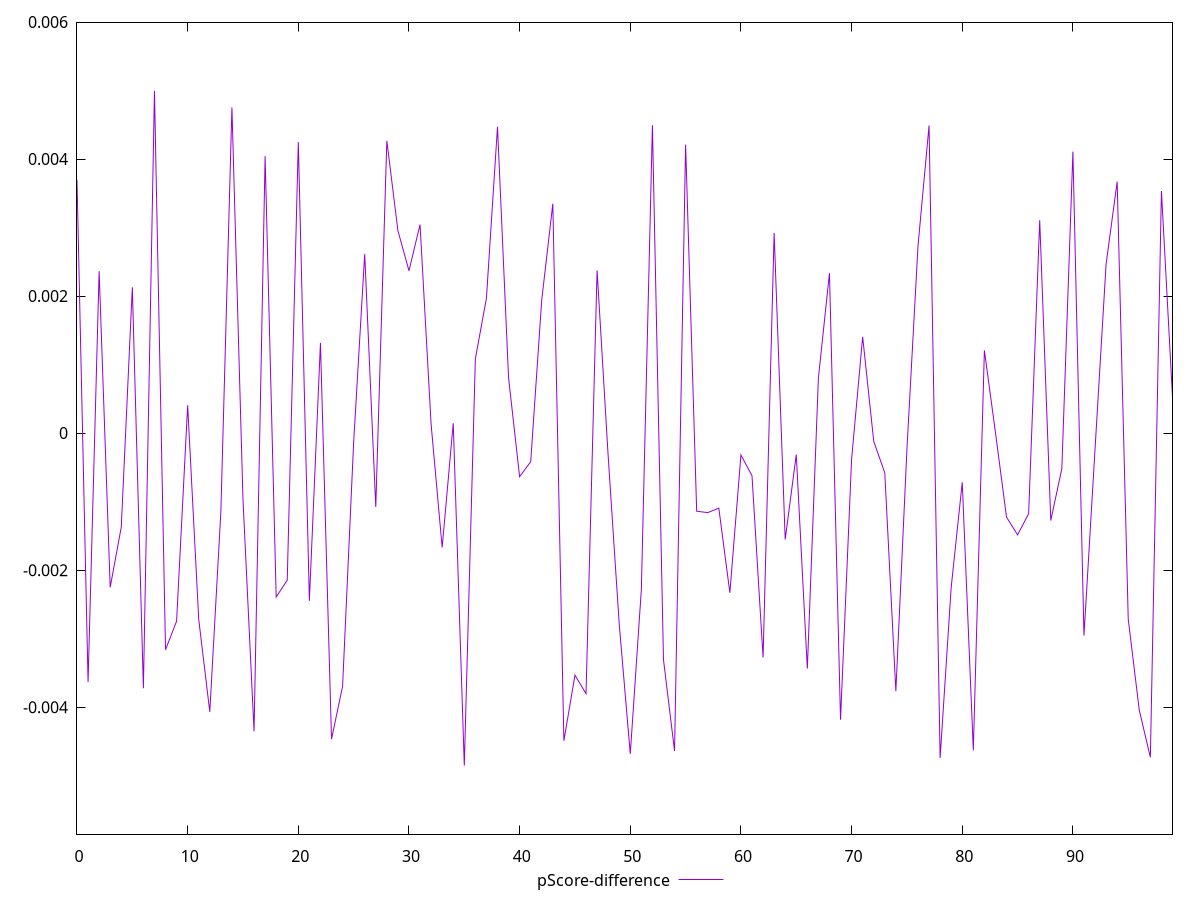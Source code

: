 reset

$pScoreDifference <<EOF
0 0.003691032922463422
1 -0.0036336887008825425
2 0.002363618259024536
3 -0.0022503748738051943
4 -0.0013714312639688808
5 0.0021281086208914113
6 -0.003724005242473183
7 0.004996091014849879
8 -0.0031614599191520654
9 -0.0027444376184182495
10 0.0004058924909287054
11 -0.002715673933783025
12 -0.004068474064742977
13 -0.0011516242532592091
14 0.004754013200947926
15 -0.0009708002845835173
16 -0.004352128266060129
17 0.004042609507365569
18 -0.0023921053629418765
19 -0.002146270979325182
20 0.004248170678422314
21 -0.002447320798458996
22 0.0013173608045295992
23 -0.004466361113784401
24 -0.0036959935284922585
25 -0.00013751933215333523
26 0.0026132604607018717
27 -0.0010774326822486913
28 0.004266320854999672
29 0.002955693747109911
30 0.0023692326712716483
31 0.0030434400797332284
32 0.00012953261830528362
33 -0.0016689813416788102
34 0.00014422200142816255
35 -0.004853035870411082
36 0.0010852959387669392
37 0.0019671660002305025
38 0.004471289516180699
39 0.0008068789414819033
40 -0.0006361971560591151
41 -0.000417443243100557
42 0.0019464993064042257
43 0.0033480120832145577
44 -0.00448981104805013
45 -0.0035328636572496963
46 -0.0038029476105300164
47 0.0023749035549984754
48 -0.0003313405878843101
49 -0.0027863403463361802
50 -0.004681975484670642
51 -0.002283013164715353
52 0.004494828058161593
53 -0.003305808144352218
54 -0.004639275887129424
55 0.004210316844147188
56 -0.0011399087052962331
57 -0.0011605410329541543
58 -0.0010945050241315535
59 -0.0023298864815531894
60 -0.00031924182412423896
61 -0.0006223792369769443
62 -0.003274710833520489
63 0.002921937598579172
64 -0.001552229003038974
65 -0.00031315139021947935
66 -0.0034369720743638865
67 0.0008029659186177263
68 0.0023349612711223156
69 -0.004183163243513532
70 -0.0003831183646809677
71 0.001405249087923055
72 -0.0001190982941747798
73 -0.0005806148591062099
74 -0.0037667553373513796
75 -0.00023780986218435718
76 0.002728487681342706
77 0.004489282589332122
78 -0.004740874781629767
79 -0.0022518052018534185
80 -0.0007177447471945486
81 -0.004628828207993485
82 0.001207594532006695
83 0.000009601530331027064
84 -0.0012261192678773014
85 -0.0014850909131884915
86 -0.0011763508844262471
87 0.003107532565365778
88 -0.0012756731065302063
89 -0.000517521412231603
90 0.004108258995621172
91 -0.0029554181096012044
92 -0.00023295380966814605
93 0.0024682031071177057
94 0.003669745681732839
95 -0.0027163197451446353
96 -0.00404641452829646
97 -0.004730289555735068
98 0.003534802759032951
99 0.0005236567758494237
EOF

set key outside below
set xrange [0:99]
set yrange [-0.005853035870411082:0.005996091014849879]
set trange [-0.005853035870411082:0.005996091014849879]
set terminal svg size 640, 500 enhanced background rgb 'white'
set output "report_00015_2021-02-09T16-11-33.973Z/bootup-time/samples/pages+cached+noadtech+nomedia/pScore-difference/values.svg"

plot $pScoreDifference title "pScore-difference" with line

reset

